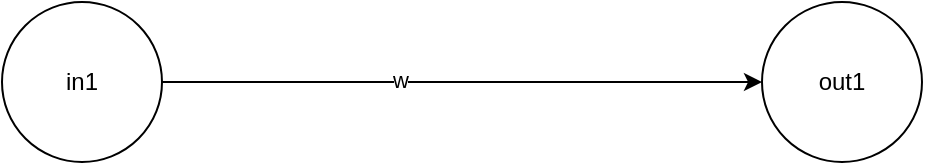 <mxfile version="13.9.2" type="github">
  <diagram id="cNAsrm0xsXQxKb_6UeVG" name="Page-1">
    <mxGraphModel dx="1038" dy="580" grid="1" gridSize="10" guides="1" tooltips="1" connect="1" arrows="1" fold="1" page="1" pageScale="1" pageWidth="850" pageHeight="1100" math="0" shadow="0">
      <root>
        <mxCell id="0" />
        <mxCell id="1" parent="0" />
        <mxCell id="REl064r1XKCbG2z74vpF-3" style="edgeStyle=orthogonalEdgeStyle;rounded=0;orthogonalLoop=1;jettySize=auto;html=1;exitX=1;exitY=0.5;exitDx=0;exitDy=0;" edge="1" parent="1" source="REl064r1XKCbG2z74vpF-1" target="REl064r1XKCbG2z74vpF-2">
          <mxGeometry relative="1" as="geometry" />
        </mxCell>
        <mxCell id="REl064r1XKCbG2z74vpF-5" value="w" style="edgeLabel;html=1;align=center;verticalAlign=middle;resizable=0;points=[];" vertex="1" connectable="0" parent="REl064r1XKCbG2z74vpF-3">
          <mxGeometry x="-0.21" y="1" relative="1" as="geometry">
            <mxPoint as="offset" />
          </mxGeometry>
        </mxCell>
        <mxCell id="REl064r1XKCbG2z74vpF-1" value="in1" style="ellipse;whiteSpace=wrap;html=1;aspect=fixed;" vertex="1" parent="1">
          <mxGeometry x="140" y="110" width="80" height="80" as="geometry" />
        </mxCell>
        <mxCell id="REl064r1XKCbG2z74vpF-2" value="out1" style="ellipse;whiteSpace=wrap;html=1;aspect=fixed;" vertex="1" parent="1">
          <mxGeometry x="520" y="110" width="80" height="80" as="geometry" />
        </mxCell>
      </root>
    </mxGraphModel>
  </diagram>
</mxfile>
